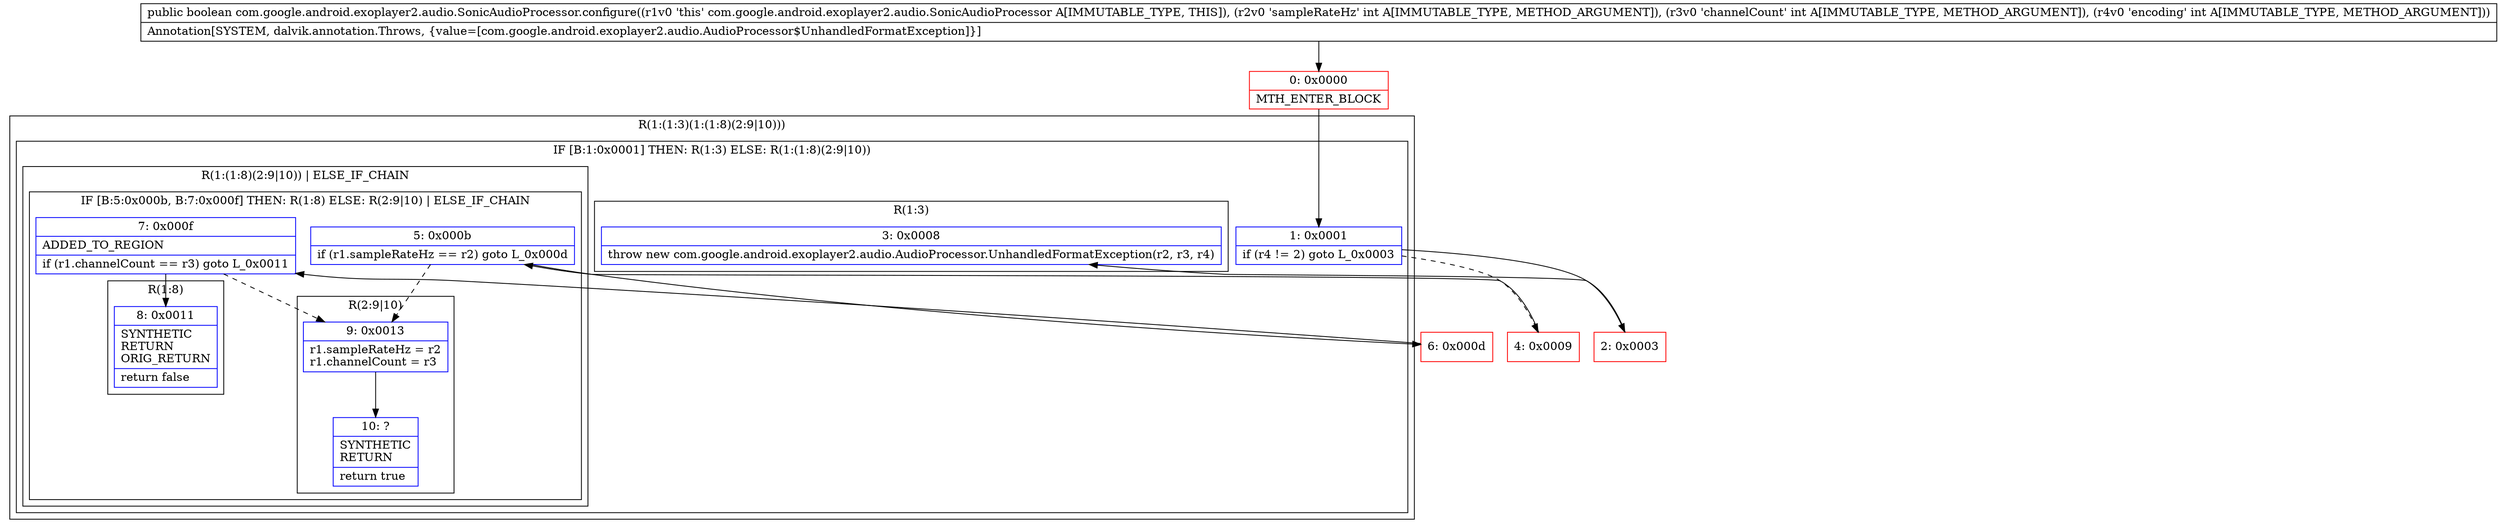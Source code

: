 digraph "CFG forcom.google.android.exoplayer2.audio.SonicAudioProcessor.configure(III)Z" {
subgraph cluster_Region_1501904339 {
label = "R(1:(1:3)(1:(1:8)(2:9|10)))";
node [shape=record,color=blue];
subgraph cluster_IfRegion_2092101804 {
label = "IF [B:1:0x0001] THEN: R(1:3) ELSE: R(1:(1:8)(2:9|10))";
node [shape=record,color=blue];
Node_1 [shape=record,label="{1\:\ 0x0001|if (r4 != 2) goto L_0x0003\l}"];
subgraph cluster_Region_1396653463 {
label = "R(1:3)";
node [shape=record,color=blue];
Node_3 [shape=record,label="{3\:\ 0x0008|throw new com.google.android.exoplayer2.audio.AudioProcessor.UnhandledFormatException(r2, r3, r4)\l}"];
}
subgraph cluster_Region_1344247199 {
label = "R(1:(1:8)(2:9|10)) | ELSE_IF_CHAIN\l";
node [shape=record,color=blue];
subgraph cluster_IfRegion_537154026 {
label = "IF [B:5:0x000b, B:7:0x000f] THEN: R(1:8) ELSE: R(2:9|10) | ELSE_IF_CHAIN\l";
node [shape=record,color=blue];
Node_5 [shape=record,label="{5\:\ 0x000b|if (r1.sampleRateHz == r2) goto L_0x000d\l}"];
Node_7 [shape=record,label="{7\:\ 0x000f|ADDED_TO_REGION\l|if (r1.channelCount == r3) goto L_0x0011\l}"];
subgraph cluster_Region_1264120534 {
label = "R(1:8)";
node [shape=record,color=blue];
Node_8 [shape=record,label="{8\:\ 0x0011|SYNTHETIC\lRETURN\lORIG_RETURN\l|return false\l}"];
}
subgraph cluster_Region_1629597103 {
label = "R(2:9|10)";
node [shape=record,color=blue];
Node_9 [shape=record,label="{9\:\ 0x0013|r1.sampleRateHz = r2\lr1.channelCount = r3\l}"];
Node_10 [shape=record,label="{10\:\ ?|SYNTHETIC\lRETURN\l|return true\l}"];
}
}
}
}
}
Node_0 [shape=record,color=red,label="{0\:\ 0x0000|MTH_ENTER_BLOCK\l}"];
Node_2 [shape=record,color=red,label="{2\:\ 0x0003}"];
Node_4 [shape=record,color=red,label="{4\:\ 0x0009}"];
Node_6 [shape=record,color=red,label="{6\:\ 0x000d}"];
MethodNode[shape=record,label="{public boolean com.google.android.exoplayer2.audio.SonicAudioProcessor.configure((r1v0 'this' com.google.android.exoplayer2.audio.SonicAudioProcessor A[IMMUTABLE_TYPE, THIS]), (r2v0 'sampleRateHz' int A[IMMUTABLE_TYPE, METHOD_ARGUMENT]), (r3v0 'channelCount' int A[IMMUTABLE_TYPE, METHOD_ARGUMENT]), (r4v0 'encoding' int A[IMMUTABLE_TYPE, METHOD_ARGUMENT]))  | Annotation[SYSTEM, dalvik.annotation.Throws, \{value=[com.google.android.exoplayer2.audio.AudioProcessor$UnhandledFormatException]\}]\l}"];
MethodNode -> Node_0;
Node_1 -> Node_2;
Node_1 -> Node_4[style=dashed];
Node_5 -> Node_6;
Node_5 -> Node_9[style=dashed];
Node_7 -> Node_8;
Node_7 -> Node_9[style=dashed];
Node_9 -> Node_10;
Node_0 -> Node_1;
Node_2 -> Node_3;
Node_4 -> Node_5;
Node_6 -> Node_7;
}

